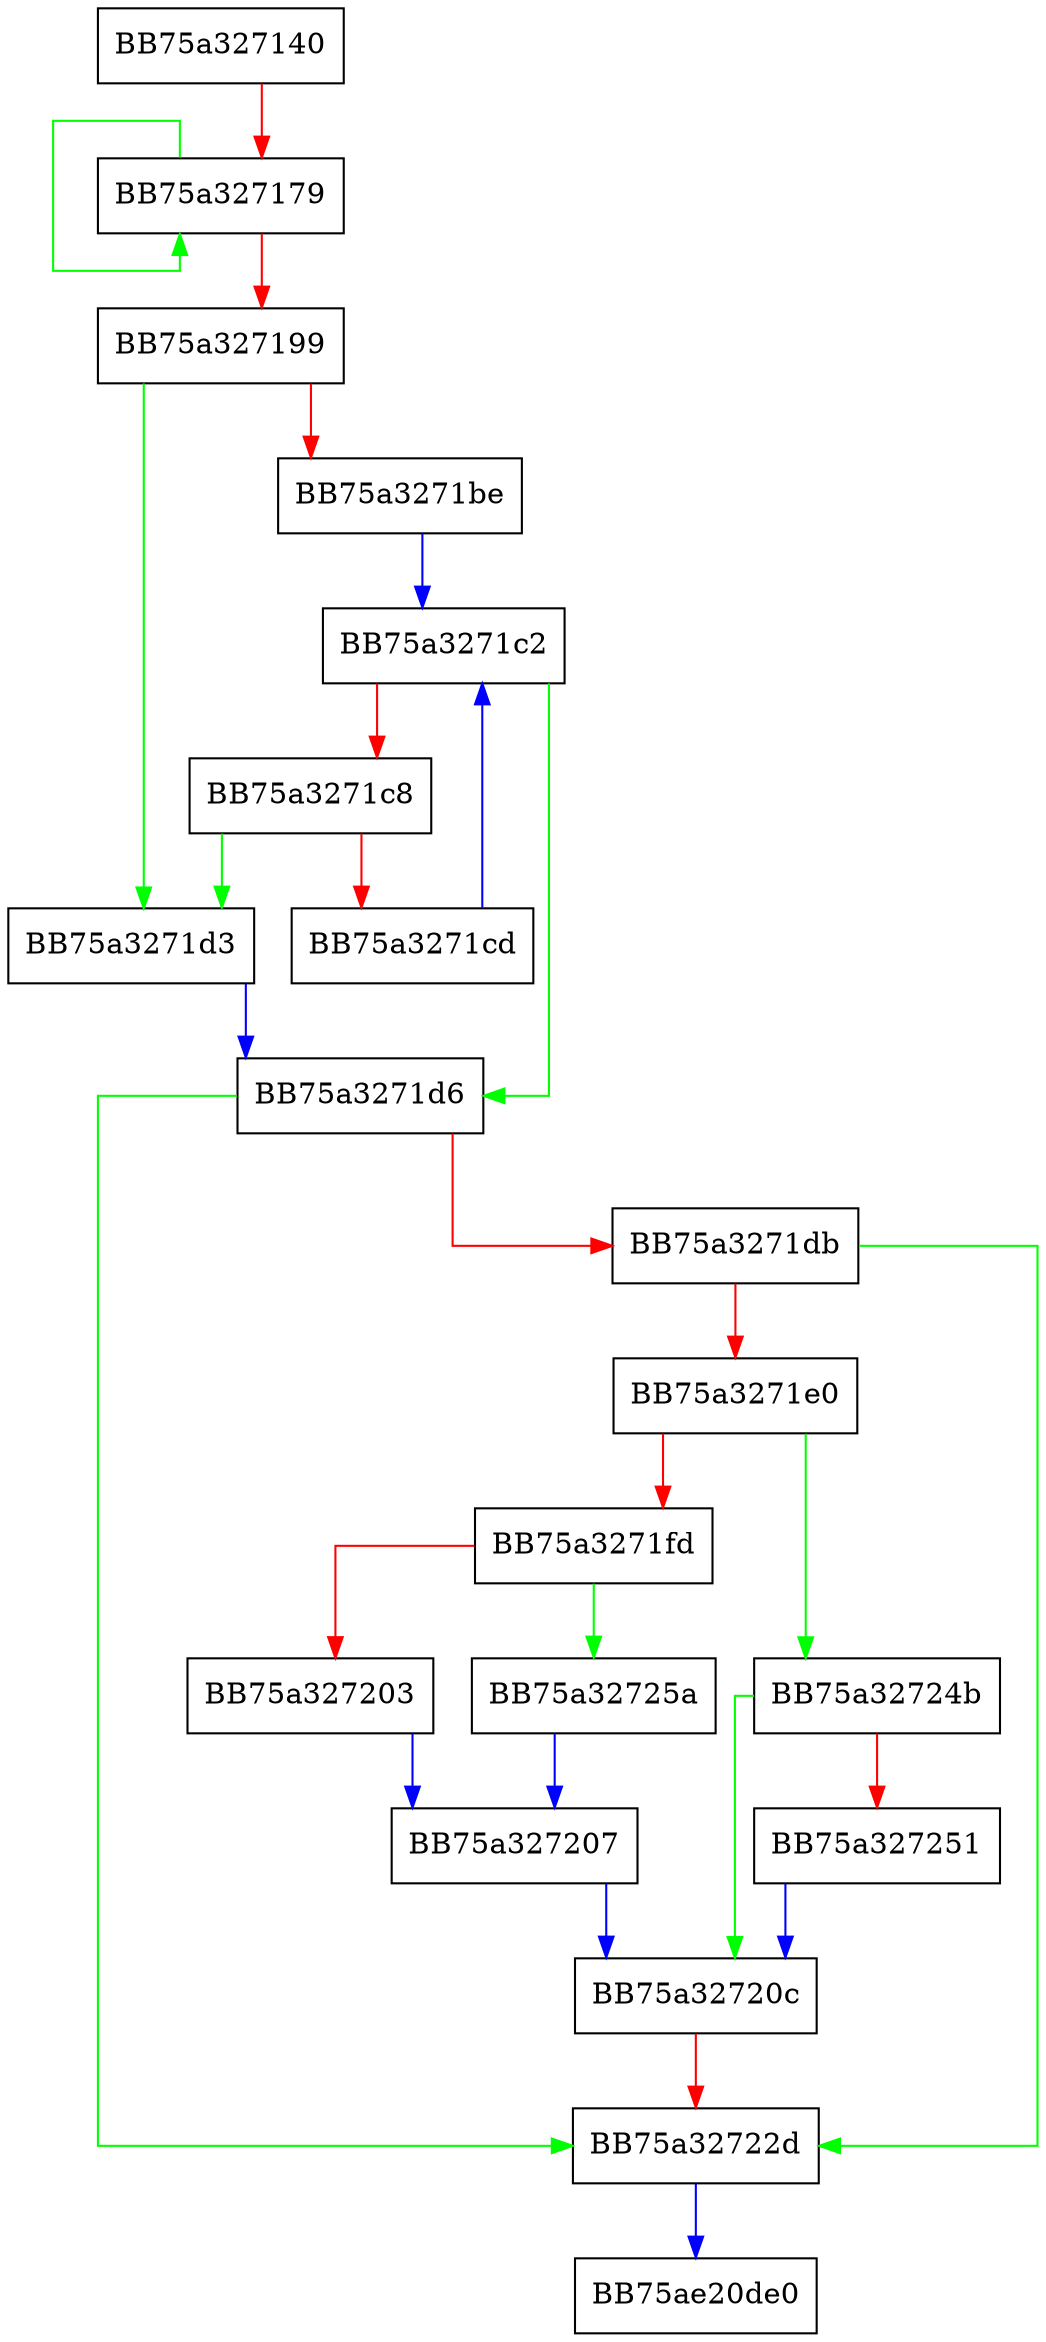 digraph ClearThreatRelatedFiles {
  node [shape="box"];
  graph [splines=ortho];
  BB75a327140 -> BB75a327179 [color="red"];
  BB75a327179 -> BB75a327179 [color="green"];
  BB75a327179 -> BB75a327199 [color="red"];
  BB75a327199 -> BB75a3271d3 [color="green"];
  BB75a327199 -> BB75a3271be [color="red"];
  BB75a3271be -> BB75a3271c2 [color="blue"];
  BB75a3271c2 -> BB75a3271d6 [color="green"];
  BB75a3271c2 -> BB75a3271c8 [color="red"];
  BB75a3271c8 -> BB75a3271d3 [color="green"];
  BB75a3271c8 -> BB75a3271cd [color="red"];
  BB75a3271cd -> BB75a3271c2 [color="blue"];
  BB75a3271d3 -> BB75a3271d6 [color="blue"];
  BB75a3271d6 -> BB75a32722d [color="green"];
  BB75a3271d6 -> BB75a3271db [color="red"];
  BB75a3271db -> BB75a32722d [color="green"];
  BB75a3271db -> BB75a3271e0 [color="red"];
  BB75a3271e0 -> BB75a32724b [color="green"];
  BB75a3271e0 -> BB75a3271fd [color="red"];
  BB75a3271fd -> BB75a32725a [color="green"];
  BB75a3271fd -> BB75a327203 [color="red"];
  BB75a327203 -> BB75a327207 [color="blue"];
  BB75a327207 -> BB75a32720c [color="blue"];
  BB75a32720c -> BB75a32722d [color="red"];
  BB75a32722d -> BB75ae20de0 [color="blue"];
  BB75a32724b -> BB75a32720c [color="green"];
  BB75a32724b -> BB75a327251 [color="red"];
  BB75a327251 -> BB75a32720c [color="blue"];
  BB75a32725a -> BB75a327207 [color="blue"];
}
